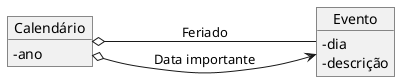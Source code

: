 @startuml mod07ima16
skinparam ClassAttributeIconSize 0
object "Calendário" as ca
ca : - ano
object "Evento" as ev
ev : -dia
ev : - descrição
left to right direction
ca o-down- ev : Feriado
ca o---> ev : Data importante
@enduml